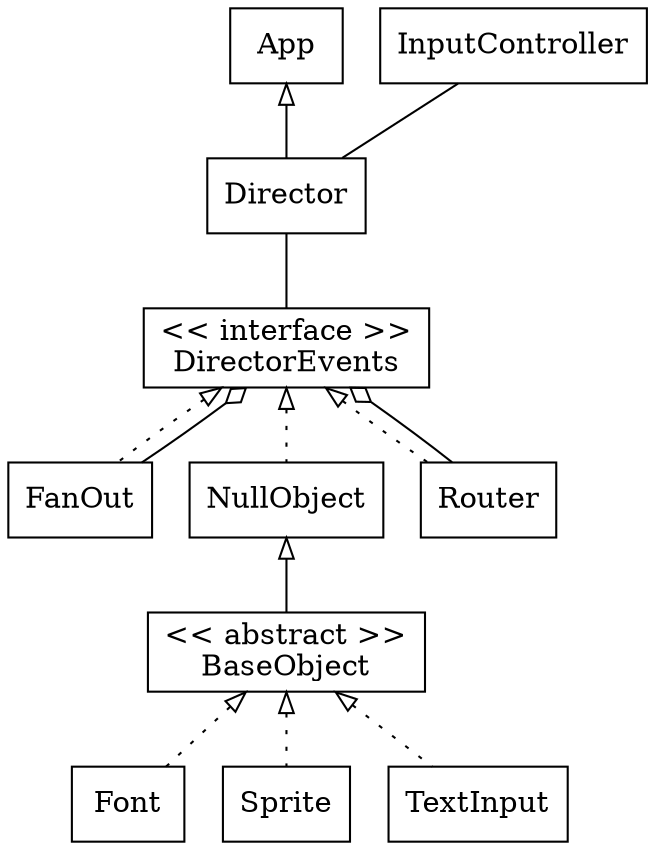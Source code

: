 digraph G {
    node [shape=box]

    subgraph extends {
        edge [dir=back, arrowtail=onormal]
        App -> Director [weight=8]
        NullObject -> BaseObject
    }

    subgraph aggregations {
        edge [arrowhead=odiamond]
        FanOut -> DirectorEvents
        Router -> DirectorEvents
    }

    subgraph relations {
        edge [arrowhead=none]
        Director -> DirectorEvents [weight=8]
        InputController -> Director
    }

    subgraph implements {
        edge [style=dotted, dir=back, arrowtail=onormal]
        BaseObject -> Font
        BaseObject -> Sprite
        BaseObject -> TextInput
        DirectorEvents -> NullObject
        DirectorEvents -> FanOut
        DirectorEvents -> Router
    }

    BaseObject [label="<< abstract >>\nBaseObject"]
    DirectorEvents [label="<< interface >>\nDirectorEvents"]
}
